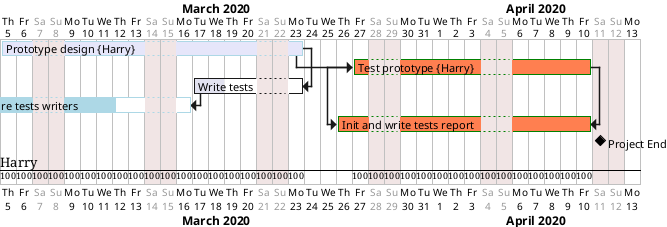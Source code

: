 @startgantt
  Project starts 2020/03/05
  printscale daily
  saturday are closed
  sunday are closed
  [Prototype design] on {Harry} lasts 13 days and is colored in Lavender/LightBlue
  [Test prototype] on {Harry} lasts 11 days and is colored in Coral/Green and starts 3 days after [Prototype design]'s end
  [Write tests] lasts 5 days and ends at [Prototype design]'s end
  [Write tests] is 40% completed 
  [Hire tests writers] is colored in lightblue and lasts 9 days and ends at [Write tests]'s start
  [Hire tests writers] is 70% completed
  [Init and write tests report] is colored in Coral/Green
  [Init and write tests report] starts 1 day before [Test prototype]'s start and ends at [Test prototype]'s end
  [Project End] happens at 2020/04/11
@endgantt